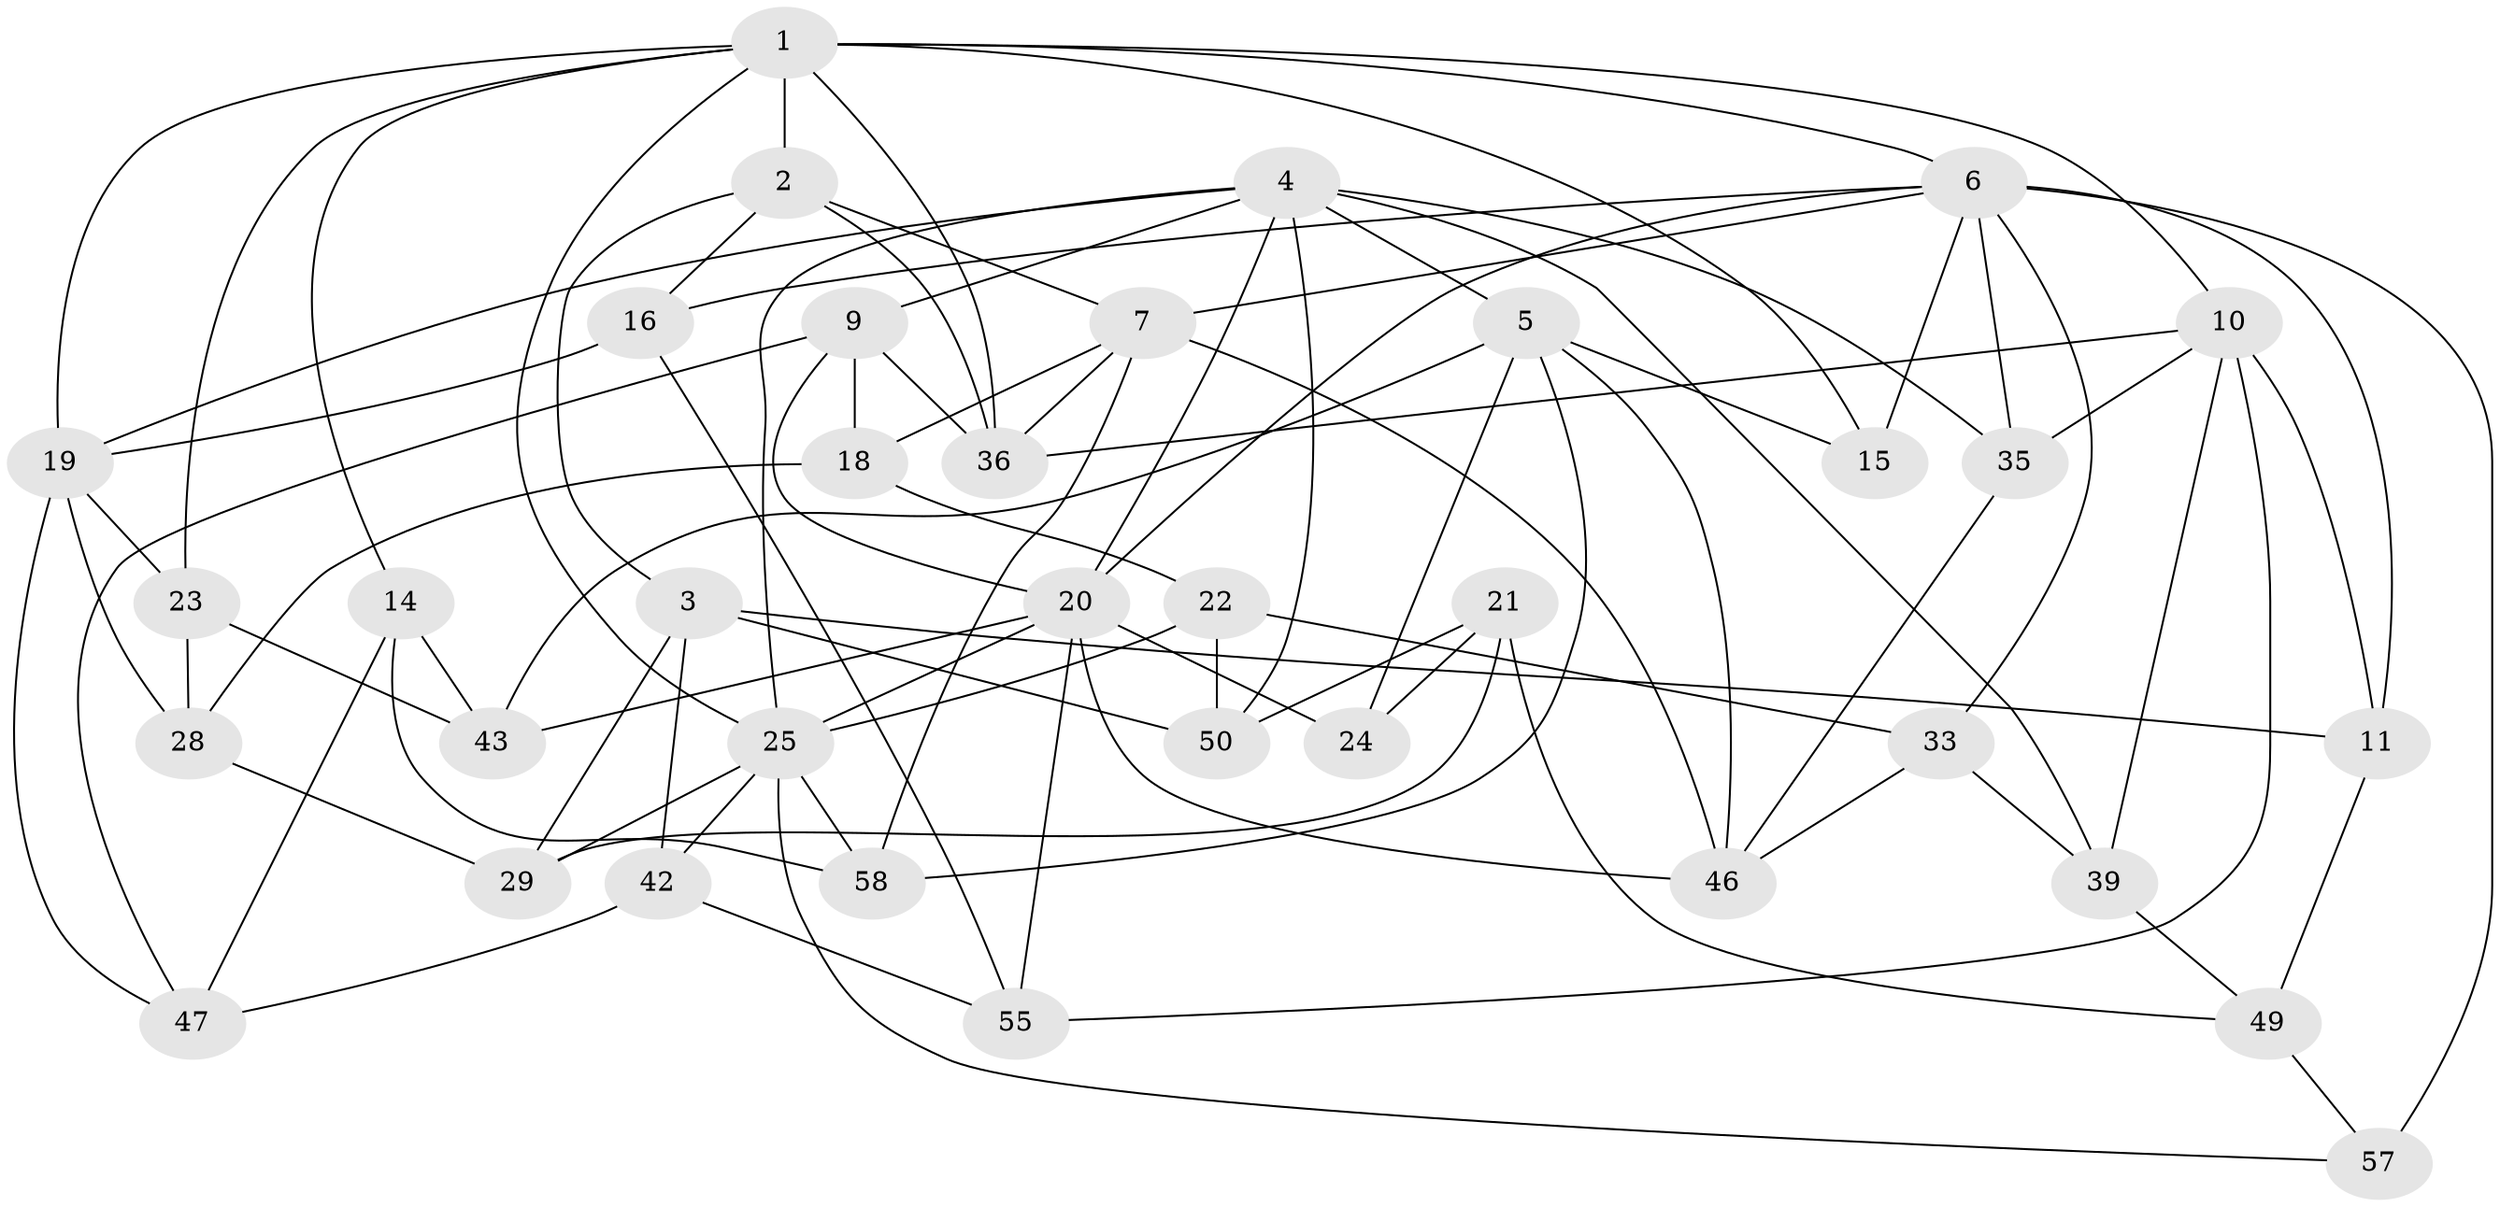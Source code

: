 // original degree distribution, {4: 1.0}
// Generated by graph-tools (version 1.1) at 2025/20/03/04/25 18:20:38]
// undirected, 36 vertices, 88 edges
graph export_dot {
graph [start="1"]
  node [color=gray90,style=filled];
  1 [super="+17+52"];
  2 [super="+48"];
  3 [super="+34"];
  4 [super="+61+12"];
  5 [super="+8"];
  6 [super="+45+13"];
  7 [super="+37"];
  9 [super="+30"];
  10 [super="+32"];
  11;
  14;
  15;
  16;
  18;
  19 [super="+59"];
  20 [super="+26+41+60"];
  21 [super="+44"];
  22;
  23;
  24;
  25 [super="+38+40"];
  28;
  29 [super="+31"];
  33;
  35;
  36 [super="+51"];
  39;
  42;
  43;
  46 [super="+56"];
  47;
  49;
  50;
  55;
  57;
  58;
  1 -- 23;
  1 -- 2 [weight=2];
  1 -- 10;
  1 -- 15;
  1 -- 19;
  1 -- 36;
  1 -- 6;
  1 -- 25;
  1 -- 14;
  2 -- 3;
  2 -- 16;
  2 -- 36;
  2 -- 7;
  3 -- 11;
  3 -- 50;
  3 -- 42;
  3 -- 29 [weight=2];
  4 -- 35;
  4 -- 20;
  4 -- 50;
  4 -- 25;
  4 -- 19;
  4 -- 9;
  4 -- 5;
  4 -- 39;
  5 -- 58;
  5 -- 15;
  5 -- 24;
  5 -- 43;
  5 -- 46;
  6 -- 15 [weight=2];
  6 -- 7;
  6 -- 16;
  6 -- 11;
  6 -- 20 [weight=2];
  6 -- 33;
  6 -- 35;
  6 -- 57 [weight=2];
  7 -- 58;
  7 -- 36;
  7 -- 18;
  7 -- 46;
  9 -- 47;
  9 -- 36 [weight=2];
  9 -- 20;
  9 -- 18;
  10 -- 39;
  10 -- 35;
  10 -- 55;
  10 -- 11;
  10 -- 36;
  11 -- 49;
  14 -- 58;
  14 -- 43;
  14 -- 47;
  16 -- 55;
  16 -- 19;
  18 -- 22;
  18 -- 28;
  19 -- 23;
  19 -- 47;
  19 -- 28;
  20 -- 46 [weight=2];
  20 -- 25;
  20 -- 55;
  20 -- 24;
  20 -- 43;
  21 -- 24 [weight=2];
  21 -- 50;
  21 -- 29 [weight=2];
  21 -- 49;
  22 -- 50;
  22 -- 33;
  22 -- 25;
  23 -- 28;
  23 -- 43;
  25 -- 57;
  25 -- 29;
  25 -- 58;
  25 -- 42;
  28 -- 29;
  33 -- 46;
  33 -- 39;
  35 -- 46;
  39 -- 49;
  42 -- 55;
  42 -- 47;
  49 -- 57;
}
